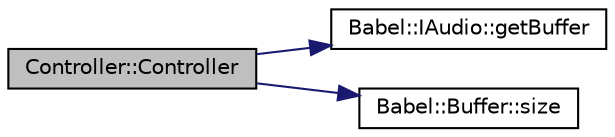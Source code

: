 digraph "Controller::Controller"
{
 // LATEX_PDF_SIZE
  edge [fontname="Helvetica",fontsize="10",labelfontname="Helvetica",labelfontsize="10"];
  node [fontname="Helvetica",fontsize="10",shape=record];
  rankdir="LR";
  Node1 [label="Controller::Controller",height=0.2,width=0.4,color="black", fillcolor="grey75", style="filled", fontcolor="black",tooltip=" "];
  Node1 -> Node2 [color="midnightblue",fontsize="10",style="solid",fontname="Helvetica"];
  Node2 [label="Babel::IAudio::getBuffer",height=0.2,width=0.4,color="black", fillcolor="white", style="filled",URL="$classBabel_1_1IAudio.html#ad324d6afdf8105dc701a5e748bb23406",tooltip=" "];
  Node1 -> Node3 [color="midnightblue",fontsize="10",style="solid",fontname="Helvetica"];
  Node3 [label="Babel::Buffer::size",height=0.2,width=0.4,color="black", fillcolor="white", style="filled",URL="$classBabel_1_1Buffer.html#ad16f52f9df6fc98b0c888180858830f0",tooltip=" "];
}
